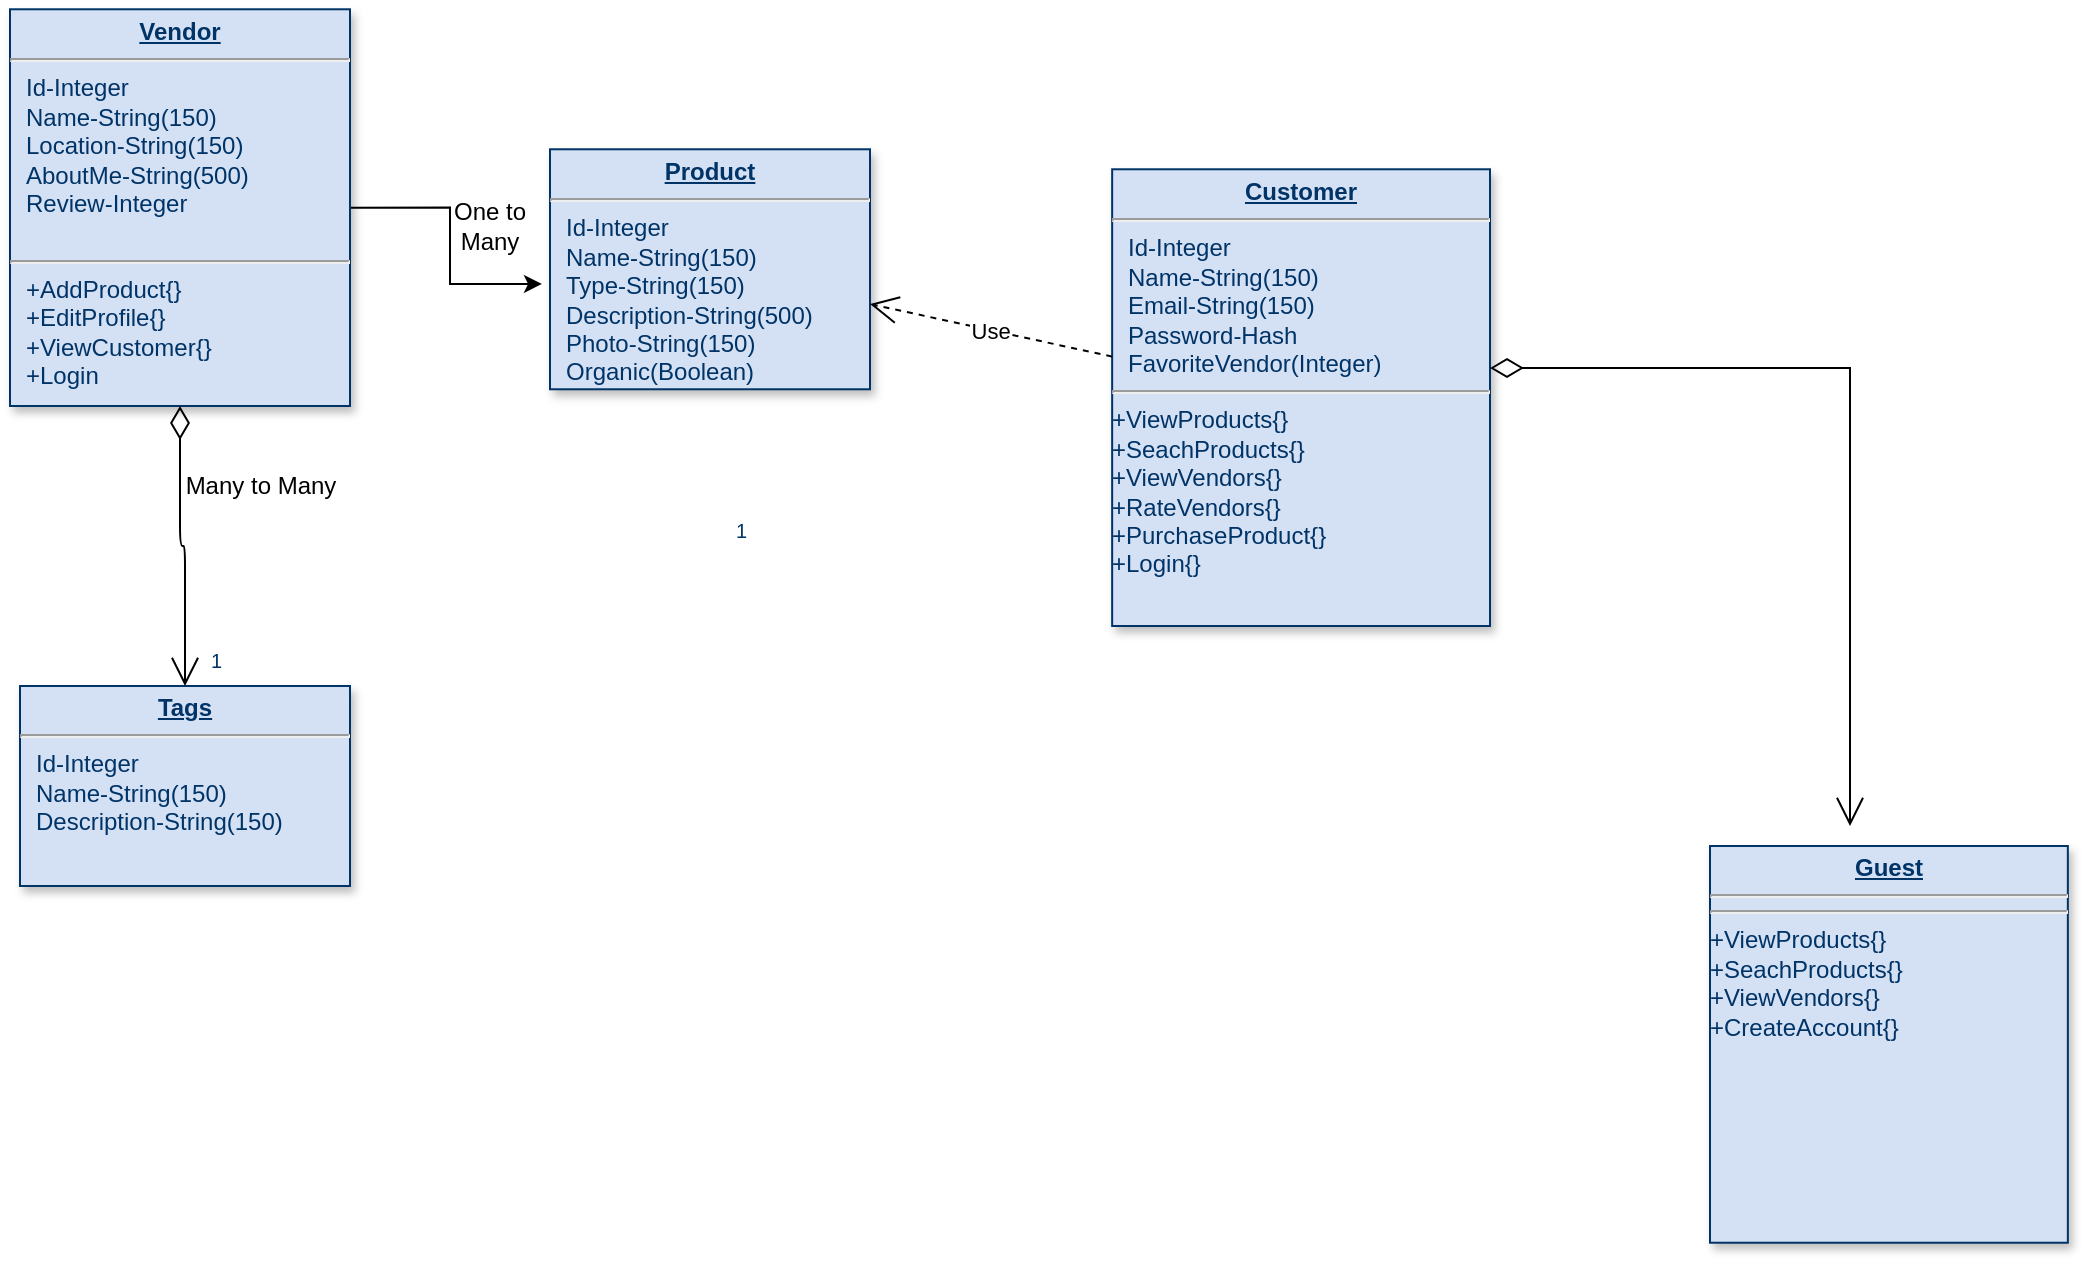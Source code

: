 <mxfile version="13.10.5" type="github"><diagram name="Page-1" id="efa7a0a1-bf9b-a30e-e6df-94a7791c09e9"><mxGraphModel dx="1422" dy="762" grid="1" gridSize="10" guides="1" tooltips="1" connect="1" arrows="1" fold="1" page="1" pageScale="1" pageWidth="826" pageHeight="1169" background="#ffffff" math="0" shadow="0"><root><mxCell id="0"/><mxCell id="1" parent="0"/><mxCell id="19" value="&lt;p style=&quot;margin: 0px ; margin-top: 4px ; text-align: center ; text-decoration: underline&quot;&gt;&lt;strong&gt;Product&lt;/strong&gt;&lt;/p&gt;&lt;hr&gt;&lt;p style=&quot;margin: 0px ; margin-left: 8px&quot;&gt;Id-Integer&lt;/p&gt;&lt;p style=&quot;margin: 0px ; margin-left: 8px&quot;&gt;Name-String(150)&lt;/p&gt;&lt;p style=&quot;margin: 0px ; margin-left: 8px&quot;&gt;Type-String(150)&lt;/p&gt;&lt;p style=&quot;margin: 0px ; margin-left: 8px&quot;&gt;Description-String(500)&lt;/p&gt;&lt;p style=&quot;margin: 0px ; margin-left: 8px&quot;&gt;Photo-String(150)&lt;/p&gt;&lt;p style=&quot;margin: 0px ; margin-left: 8px&quot;&gt;Organic(Boolean)&lt;/p&gt;&lt;p style=&quot;margin: 0px ; margin-left: 8px&quot;&gt;&lt;br&gt;&lt;/p&gt;&lt;p style=&quot;margin: 0px ; margin-left: 8px&quot;&gt;&lt;br&gt;&lt;/p&gt;" style="verticalAlign=top;align=left;overflow=fill;fontSize=12;fontFamily=Helvetica;html=1;strokeColor=#003366;shadow=1;fillColor=#D4E1F5;fontColor=#003366" parent="1" vertex="1"><mxGeometry x="310.0" y="91.64" width="160" height="120" as="geometry"/></mxCell><mxCell id="21" value="&lt;p style=&quot;margin: 0px ; margin-top: 4px ; text-align: center ; text-decoration: underline&quot;&gt;&lt;strong&gt;Tags&lt;/strong&gt;&lt;/p&gt;&lt;hr&gt;&lt;p style=&quot;margin: 0px ; margin-left: 8px&quot;&gt;Id-Integer&lt;/p&gt;&lt;p style=&quot;margin: 0px ; margin-left: 8px&quot;&gt;Name-String(150)&lt;/p&gt;&lt;p style=&quot;margin: 0px ; margin-left: 8px&quot;&gt;Description-String(150)&lt;/p&gt;" style="verticalAlign=top;align=left;overflow=fill;fontSize=12;fontFamily=Helvetica;html=1;strokeColor=#003366;shadow=1;fillColor=#D4E1F5;fontColor=#003366" parent="1" vertex="1"><mxGeometry x="45" y="360" width="165" height="100" as="geometry"/></mxCell><mxCell id="23" value="&lt;p style=&quot;margin: 0px ; margin-top: 4px ; text-align: center ; text-decoration: underline&quot;&gt;&lt;strong&gt;Customer&lt;/strong&gt;&lt;/p&gt;&lt;hr&gt;&lt;p style=&quot;margin: 0px 0px 0px 8px&quot;&gt;Id-Integer&lt;/p&gt;&lt;p style=&quot;margin: 0px 0px 0px 8px&quot;&gt;Name-String(150)&lt;/p&gt;&lt;p style=&quot;margin: 0px 0px 0px 8px&quot;&gt;Email-String(150)&lt;/p&gt;&lt;p style=&quot;margin: 0px 0px 0px 8px&quot;&gt;Password-Hash&lt;/p&gt;&lt;p style=&quot;margin: 0px 0px 0px 8px&quot;&gt;FavoriteVendor(Integer)&lt;/p&gt;&lt;hr&gt;+ViewProducts{}&lt;br&gt;+SeachProducts{}&lt;br&gt;+ViewVendors{}&lt;br&gt;+RateVendors{}&lt;br&gt;+PurchaseProduct{}&lt;br&gt;+Login{}" style="verticalAlign=top;align=left;overflow=fill;fontSize=12;fontFamily=Helvetica;html=1;strokeColor=#003366;shadow=1;fillColor=#D4E1F5;fontColor=#003366" parent="1" vertex="1"><mxGeometry x="591.08" y="101.64" width="188.92" height="228.36" as="geometry"/></mxCell><mxCell id="8WbCOQHnr5lAhZvvNFD7-118" style="edgeStyle=orthogonalEdgeStyle;rounded=0;orthogonalLoop=1;jettySize=auto;html=1;exitX=1;exitY=0.5;exitDx=0;exitDy=0;entryX=-0.025;entryY=0.561;entryDx=0;entryDy=0;entryPerimeter=0;" parent="1" source="25" target="19" edge="1"><mxGeometry relative="1" as="geometry"/></mxCell><mxCell id="25" value="&lt;p style=&quot;margin: 0px ; margin-top: 4px ; text-align: center ; text-decoration: underline&quot;&gt;&lt;strong&gt;Vendor&lt;/strong&gt;&lt;/p&gt;&lt;hr&gt;&lt;p style=&quot;margin: 0px ; margin-left: 8px&quot;&gt;Id-Integer&lt;/p&gt;&lt;p style=&quot;margin: 0px ; margin-left: 8px&quot;&gt;Name-String(150)&lt;/p&gt;&lt;p style=&quot;margin: 0px ; margin-left: 8px&quot;&gt;Location-String(150)&lt;/p&gt;&lt;p style=&quot;margin: 0px ; margin-left: 8px&quot;&gt;AboutMe-String(500)&lt;/p&gt;&lt;p style=&quot;margin: 0px ; margin-left: 8px&quot;&gt;Review-Integer&lt;/p&gt;&lt;p style=&quot;margin: 0px ; margin-left: 8px&quot;&gt;&lt;br&gt;&lt;/p&gt;&lt;hr&gt;&lt;p style=&quot;margin: 0px ; margin-left: 8px&quot;&gt;+AddProduct{}&lt;/p&gt;&lt;p style=&quot;margin: 0px ; margin-left: 8px&quot;&gt;+EditProfile{}&lt;/p&gt;&lt;p style=&quot;margin: 0px ; margin-left: 8px&quot;&gt;+ViewCustomer{}&lt;/p&gt;&lt;p style=&quot;margin: 0px ; margin-left: 8px&quot;&gt;+Login&lt;/p&gt;&lt;p style=&quot;margin: 0px ; margin-left: 8px&quot;&gt;&lt;br&gt;&lt;/p&gt;&lt;p style=&quot;margin: 0px ; margin-left: 8px&quot;&gt;&lt;br&gt;&lt;/p&gt;&lt;p style=&quot;margin: 0px ; margin-left: 8px&quot;&gt;&lt;br&gt;&lt;/p&gt;&lt;p style=&quot;margin: 0px ; margin-left: 8px&quot;&gt;&lt;br&gt;&lt;/p&gt;&lt;p style=&quot;margin: 0px ; margin-left: 8px&quot;&gt;&lt;br&gt;&lt;/p&gt;&lt;p style=&quot;margin: 0px ; margin-left: 8px&quot;&gt;&lt;br&gt;&lt;/p&gt;" style="verticalAlign=top;align=left;overflow=fill;fontSize=12;fontFamily=Helvetica;html=1;strokeColor=#003366;shadow=1;fillColor=#D4E1F5;fontColor=#003366" parent="1" vertex="1"><mxGeometry x="40" y="21.64" width="170" height="198.36" as="geometry"/></mxCell><mxCell id="45" value="" style="endArrow=open;endSize=12;startArrow=diamondThin;startSize=14;startFill=0;edgeStyle=orthogonalEdgeStyle;rounded=0" parent="1" source="23" edge="1"><mxGeometry x="519.36" y="180" as="geometry"><mxPoint x="519.36" y="180" as="sourcePoint"/><mxPoint x="960" y="430" as="targetPoint"/><Array as="points"><mxPoint x="960" y="201"/></Array></mxGeometry></mxCell><mxCell id="47" value="1" style="resizable=0;align=right;verticalAlign=top;labelBackgroundColor=#ffffff;fontSize=10;strokeColor=#003366;shadow=1;fillColor=#D4E1F5;fontColor=#003366" parent="45" connectable="0" vertex="1"><mxGeometry x="1" relative="1" as="geometry"><mxPoint x="-550" y="-160.0" as="offset"/></mxGeometry></mxCell><mxCell id="90" value="" style="endArrow=open;endSize=12;startArrow=diamondThin;startSize=14;startFill=0;edgeStyle=orthogonalEdgeStyle" parent="1" source="25" target="21" edge="1"><mxGeometry x="620" y="340" as="geometry"><mxPoint x="620" y="340" as="sourcePoint"/><mxPoint x="780" y="340" as="targetPoint"/></mxGeometry></mxCell><mxCell id="92" value="1" style="resizable=0;align=right;verticalAlign=top;labelBackgroundColor=#ffffff;fontSize=10;strokeColor=#003366;shadow=1;fillColor=#D4E1F5;fontColor=#003366" parent="90" connectable="0" vertex="1"><mxGeometry x="1" relative="1" as="geometry"><mxPoint x="20" y="-25.0" as="offset"/></mxGeometry></mxCell><mxCell id="102" value="Use" style="endArrow=open;endSize=12;dashed=1" parent="1" source="23" target="19" edge="1"><mxGeometry x="430" y="50" as="geometry"><mxPoint x="430" y="50" as="sourcePoint"/><mxPoint x="590" y="50" as="targetPoint"/></mxGeometry></mxCell><mxCell id="8WbCOQHnr5lAhZvvNFD7-116" value="Many to Many" style="text;html=1;align=center;verticalAlign=middle;resizable=0;points=[];autosize=1;" parent="1" vertex="1"><mxGeometry x="120" y="250" width="90" height="20" as="geometry"/></mxCell><mxCell id="8WbCOQHnr5lAhZvvNFD7-120" value="One to Many" style="text;html=1;strokeColor=none;fillColor=none;align=center;verticalAlign=middle;whiteSpace=wrap;rounded=0;" parent="1" vertex="1"><mxGeometry x="260" y="120" width="40" height="20" as="geometry"/></mxCell><mxCell id="8WbCOQHnr5lAhZvvNFD7-121" value="&lt;p style=&quot;margin: 0px ; margin-top: 4px ; text-align: center ; text-decoration: underline&quot;&gt;&lt;strong&gt;Guest&lt;/strong&gt;&lt;/p&gt;&lt;hr&gt;&lt;p style=&quot;margin: 0px 0px 0px 8px&quot;&gt;&lt;/p&gt;&lt;hr&gt;+ViewProducts{}&lt;br&gt;+SeachProducts{}&lt;br&gt;+ViewVendors{}&lt;br&gt;+CreateAccount{}" style="verticalAlign=top;align=left;overflow=fill;fontSize=12;fontFamily=Helvetica;html=1;strokeColor=#003366;shadow=1;fillColor=#D4E1F5;fontColor=#003366" parent="1" vertex="1"><mxGeometry x="890" y="440" width="178.92" height="198.36" as="geometry"/></mxCell></root></mxGraphModel></diagram></mxfile>